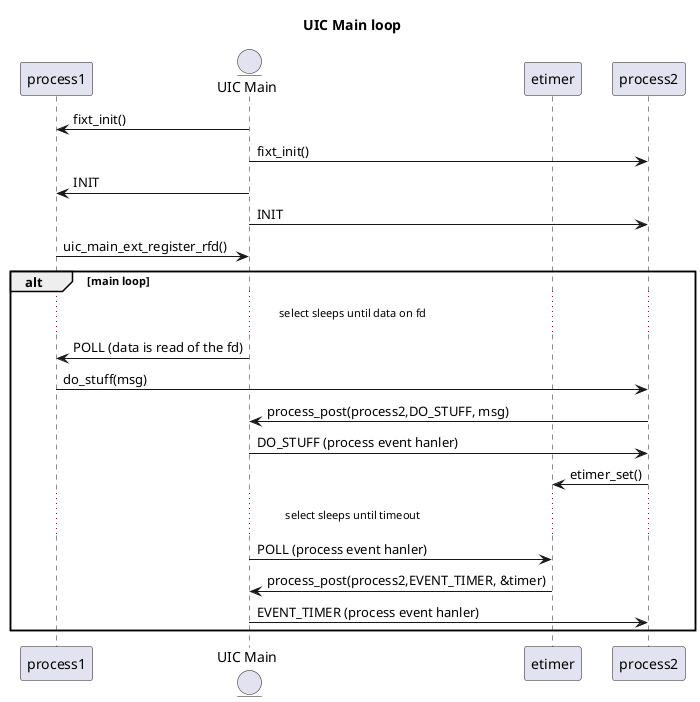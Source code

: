 @startuml
    title UIC Main loop
    participant process1
    entity "UIC Main" as main
    participant etimer
    participant process2

    main-> process1: fixt_init()
    main-> process2: fixt_init()
    main-> process1: INIT
    main-> process2: INIT

    process1 -> main: uic_main_ext_register_rfd()

    alt main loop
      ... select sleeps until data on fd ...
      main -> process1: POLL (data is read of the fd)
      process1 -> process2: do_stuff(msg)
      process2 -> main: process_post(process2,DO_STUFF, msg)
      main -> process2: DO_STUFF (process event hanler)
      process2->etimer: etimer_set()
      ... select sleeps until timeout ...
      main -> etimer: POLL (process event hanler)
      etimer -> main: process_post(process2,EVENT_TIMER, &timer)
      main -> process2: EVENT_TIMER (process event hanler)
    end
@enduml

